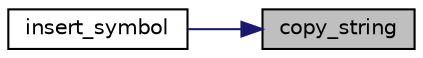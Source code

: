 digraph "copy_string"
{
 // LATEX_PDF_SIZE
  edge [fontname="Helvetica",fontsize="10",labelfontname="Helvetica",labelfontsize="10"];
  node [fontname="Helvetica",fontsize="10",shape=record];
  rankdir="RL";
  Node1 [label="copy_string",height=0.2,width=0.4,color="black", fillcolor="grey75", style="filled", fontcolor="black",tooltip=" "];
  Node1 -> Node2 [dir="back",color="midnightblue",fontsize="10",style="solid",fontname="Helvetica"];
  Node2 [label="insert_symbol",height=0.2,width=0.4,color="black", fillcolor="white", style="filled",URL="$ADT_8c.html#a8296b130bb23eb9fa83be1d7a2387cb6",tooltip=" "];
}
